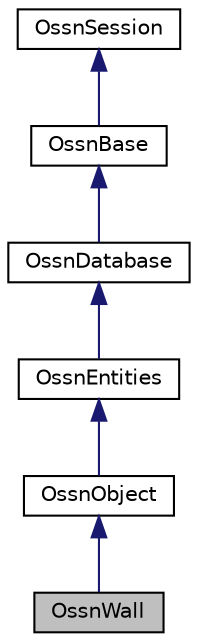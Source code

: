 digraph "OssnWall"
{
  edge [fontname="Helvetica",fontsize="10",labelfontname="Helvetica",labelfontsize="10"];
  node [fontname="Helvetica",fontsize="10",shape=record];
  Node1 [label="OssnWall",height=0.2,width=0.4,color="black", fillcolor="grey75", style="filled", fontcolor="black"];
  Node2 -> Node1 [dir="back",color="midnightblue",fontsize="10",style="solid",fontname="Helvetica"];
  Node2 [label="OssnObject",height=0.2,width=0.4,color="black", fillcolor="white", style="filled",URL="$class_ossn_object.html"];
  Node3 -> Node2 [dir="back",color="midnightblue",fontsize="10",style="solid",fontname="Helvetica"];
  Node3 [label="OssnEntities",height=0.2,width=0.4,color="black", fillcolor="white", style="filled",URL="$class_ossn_entities.html"];
  Node4 -> Node3 [dir="back",color="midnightblue",fontsize="10",style="solid",fontname="Helvetica"];
  Node4 [label="OssnDatabase",height=0.2,width=0.4,color="black", fillcolor="white", style="filled",URL="$class_ossn_database.html"];
  Node5 -> Node4 [dir="back",color="midnightblue",fontsize="10",style="solid",fontname="Helvetica"];
  Node5 [label="OssnBase",height=0.2,width=0.4,color="black", fillcolor="white", style="filled",URL="$class_ossn_base.html"];
  Node6 -> Node5 [dir="back",color="midnightblue",fontsize="10",style="solid",fontname="Helvetica"];
  Node6 [label="OssnSession",height=0.2,width=0.4,color="black", fillcolor="white", style="filled",URL="$class_ossn_session.html"];
}
